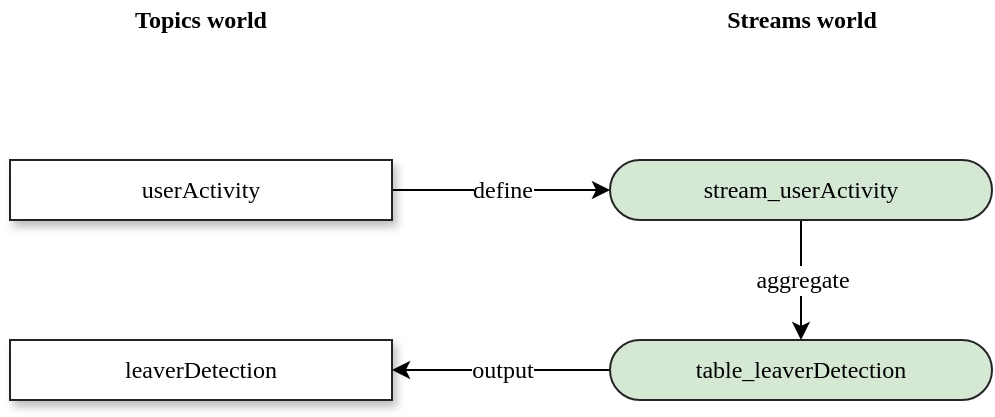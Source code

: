 <mxfile version="13.1.5" type="device"><diagram id="b1kH9qSuCn4V2l3WmNj_" name="Page-2"><mxGraphModel dx="1024" dy="715" grid="1" gridSize="10" guides="1" tooltips="1" connect="1" arrows="1" fold="1" page="1" pageScale="1" pageWidth="827" pageHeight="1169" math="0" shadow="0"><root><mxCell id="v0xDpUkdovz8XJGj3RAQ-0"/><mxCell id="v0xDpUkdovz8XJGj3RAQ-1" parent="v0xDpUkdovz8XJGj3RAQ-0"/><mxCell id="RULrdX97XWuDPE332qlw-0" value="leaverDetection" style="rounded=1;whiteSpace=wrap;html=1;fillColor=#FFFFFF;fontFamily=Verdana;strokeColor=#242424;comic=0;shadow=1;arcSize=0;" vertex="1" parent="v0xDpUkdovz8XJGj3RAQ-1"><mxGeometry x="140" y="320" width="191" height="30" as="geometry"/></mxCell><mxCell id="mU_adSf7LF1aC__LBMSG-4" value="aggregate" style="edgeStyle=orthogonalEdgeStyle;rounded=0;orthogonalLoop=1;jettySize=auto;html=1;fontFamily=Verdana;fontSize=12;" edge="1" parent="v0xDpUkdovz8XJGj3RAQ-1" source="RULrdX97XWuDPE332qlw-1" target="mU_adSf7LF1aC__LBMSG-3"><mxGeometry relative="1" as="geometry"/></mxCell><mxCell id="RULrdX97XWuDPE332qlw-1" value="stream_userActivity" style="rounded=1;whiteSpace=wrap;html=1;fillColor=#D5E8D4;fontFamily=Verdana;strokeColor=#242424;comic=0;shadow=0;arcSize=50;" vertex="1" parent="v0xDpUkdovz8XJGj3RAQ-1"><mxGeometry x="440" y="230" width="191" height="30" as="geometry"/></mxCell><mxCell id="mU_adSf7LF1aC__LBMSG-1" value="define" style="endArrow=classic;html=1;fontFamily=Verdana;fontSize=12;entryX=0;entryY=0.5;entryDx=0;entryDy=0;exitX=1;exitY=0.5;exitDx=0;exitDy=0;" edge="1" parent="v0xDpUkdovz8XJGj3RAQ-1" source="mU_adSf7LF1aC__LBMSG-2" target="RULrdX97XWuDPE332qlw-1"><mxGeometry width="50" height="50" relative="1" as="geometry"><mxPoint x="340" y="410" as="sourcePoint"/><mxPoint x="430" y="290" as="targetPoint"/></mxGeometry></mxCell><mxCell id="mU_adSf7LF1aC__LBMSG-2" value="userActivity" style="rounded=1;whiteSpace=wrap;html=1;fillColor=#FFFFFF;fontFamily=Verdana;strokeColor=#242424;comic=0;shadow=1;arcSize=0;" vertex="1" parent="v0xDpUkdovz8XJGj3RAQ-1"><mxGeometry x="140" y="230" width="191" height="30" as="geometry"/></mxCell><mxCell id="mU_adSf7LF1aC__LBMSG-7" value="output" style="edgeStyle=orthogonalEdgeStyle;rounded=0;orthogonalLoop=1;jettySize=auto;html=1;entryX=1;entryY=0.5;entryDx=0;entryDy=0;fontFamily=Verdana;fontSize=12;" edge="1" parent="v0xDpUkdovz8XJGj3RAQ-1" source="mU_adSf7LF1aC__LBMSG-3" target="RULrdX97XWuDPE332qlw-0"><mxGeometry relative="1" as="geometry"/></mxCell><mxCell id="mU_adSf7LF1aC__LBMSG-3" value="table_leaverDetection" style="rounded=1;whiteSpace=wrap;html=1;fillColor=#D5E8D4;fontFamily=Verdana;strokeColor=#242424;comic=0;shadow=0;arcSize=50;" vertex="1" parent="v0xDpUkdovz8XJGj3RAQ-1"><mxGeometry x="440" y="320" width="191" height="30" as="geometry"/></mxCell><mxCell id="qU3kbY5m6C-9Y9-bPQB1-0" value="Topics world" style="text;html=1;strokeColor=none;fillColor=none;align=center;verticalAlign=middle;whiteSpace=wrap;rounded=0;shadow=0;comic=0;fontFamily=Verdana;fontSize=12;fontStyle=1" vertex="1" parent="v0xDpUkdovz8XJGj3RAQ-1"><mxGeometry x="188.25" y="150" width="94.5" height="20" as="geometry"/></mxCell><mxCell id="qU3kbY5m6C-9Y9-bPQB1-1" value="Streams world" style="text;html=1;strokeColor=none;fillColor=none;align=center;verticalAlign=middle;whiteSpace=wrap;rounded=0;shadow=0;comic=0;fontFamily=Verdana;fontSize=12;fontStyle=1" vertex="1" parent="v0xDpUkdovz8XJGj3RAQ-1"><mxGeometry x="484.63" y="150" width="101.75" height="20" as="geometry"/></mxCell></root></mxGraphModel></diagram></mxfile>